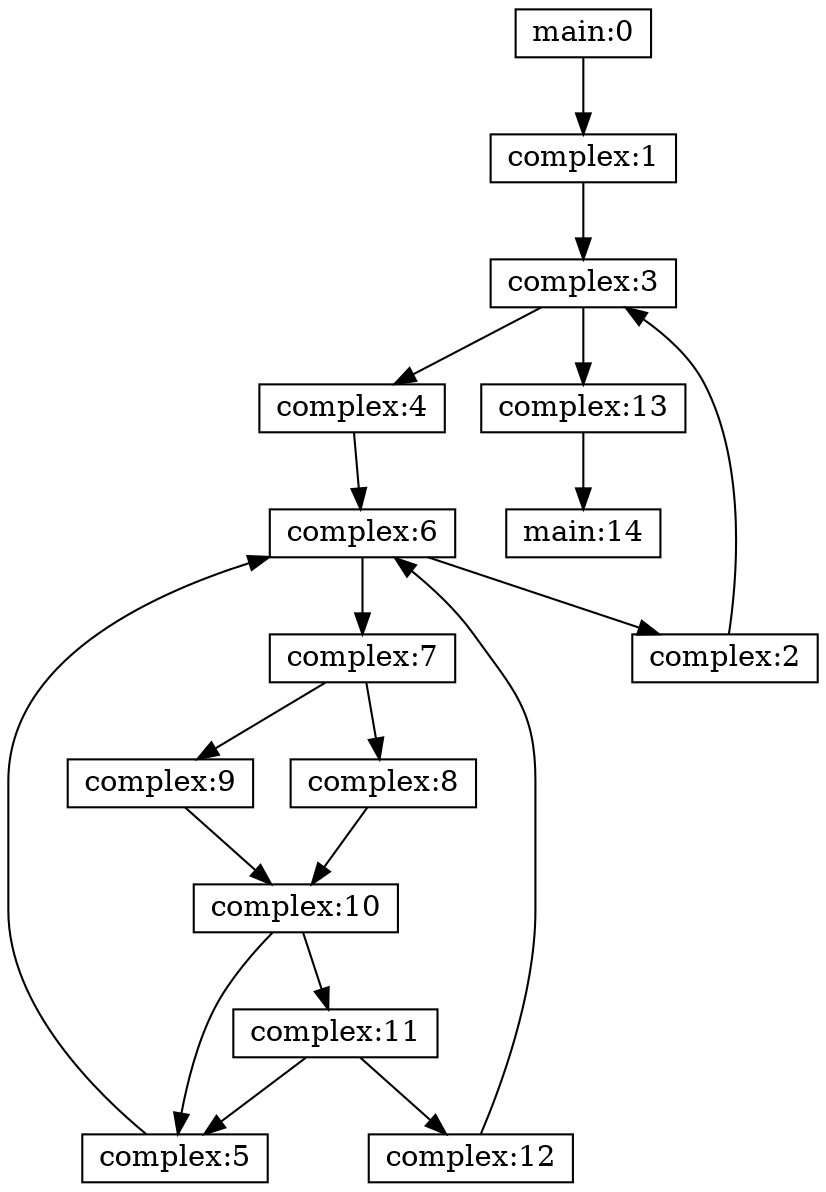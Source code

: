 digraph CFG {
	node [shape=record,width=.1,height=.1];
	"main:0" -> "complex:1";
	"complex:1" -> "complex:3";
	"complex:2" -> "complex:3";
	"complex:3" -> "complex:4";
	"complex:3" -> "complex:13";
	"complex:4" -> "complex:6";
	"complex:5" -> "complex:6";
	"complex:6" -> "complex:7";
	"complex:6" -> "complex:2";
	"complex:7" -> "complex:8";
	"complex:7" -> "complex:9";
	"complex:8" -> "complex:10";
	"complex:9" -> "complex:10";
	"complex:10" -> "complex:11";
	"complex:10" -> "complex:5";
	"complex:11" -> "complex:12";
	"complex:11" -> "complex:5";
	"complex:12" -> "complex:6";
	"complex:13" -> "main:14";
}
